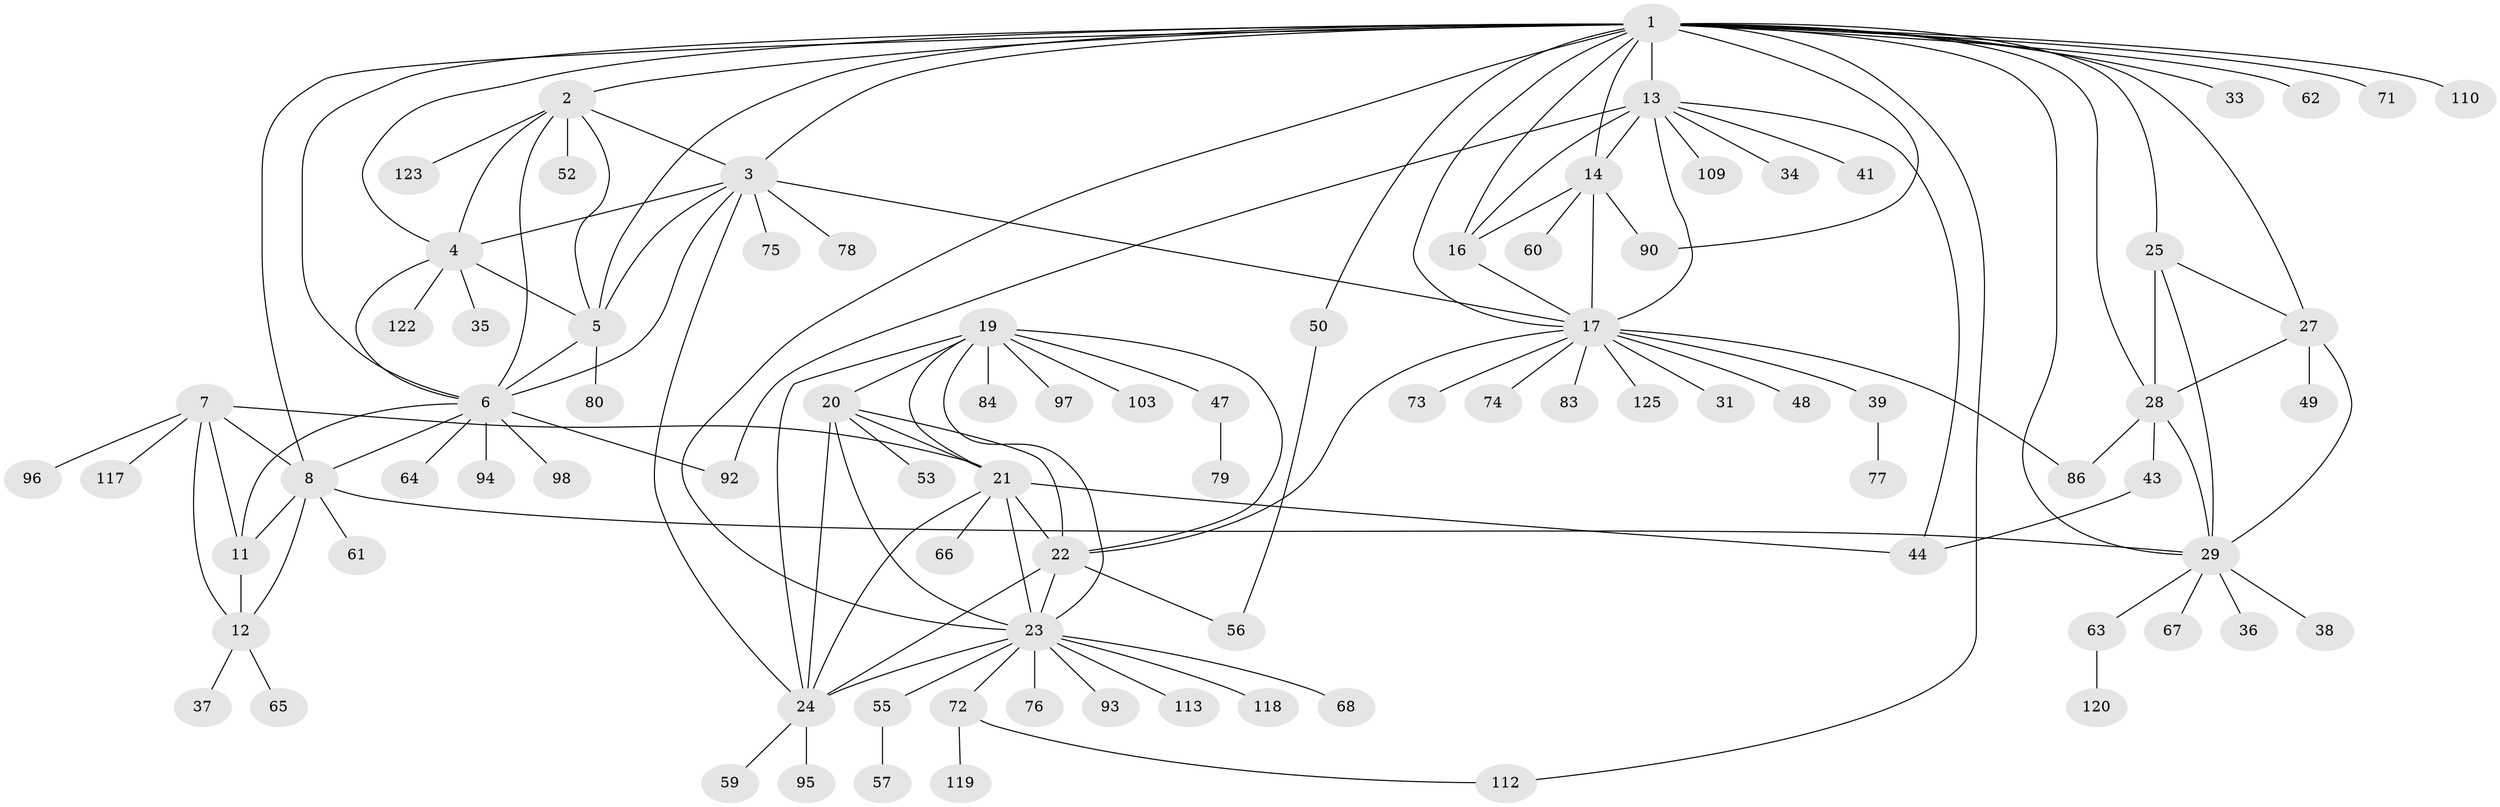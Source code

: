 // original degree distribution, {8: 0.064, 7: 0.056, 10: 0.024, 6: 0.04, 11: 0.008, 5: 0.016, 15: 0.008, 9: 0.008, 14: 0.008, 13: 0.008, 2: 0.144, 3: 0.08, 1: 0.536}
// Generated by graph-tools (version 1.1) at 2025/19/03/04/25 18:19:32]
// undirected, 87 vertices, 135 edges
graph export_dot {
graph [start="1"]
  node [color=gray90,style=filled];
  1 [super="+15"];
  2;
  3 [super="+40+100"];
  4;
  5;
  6;
  7 [super="+51+108+10"];
  8 [super="+9"];
  11;
  12 [super="+32+89"];
  13 [super="+18"];
  14;
  16;
  17 [super="+87"];
  19 [super="+54"];
  20 [super="+88"];
  21;
  22;
  23 [super="+85"];
  24;
  25;
  27;
  28 [super="+81"];
  29 [super="+30+45+111"];
  31 [super="+46"];
  33;
  34 [super="+82+121"];
  35;
  36;
  37 [super="+70+42"];
  38;
  39;
  41;
  43;
  44 [super="+105"];
  47 [super="+58"];
  48;
  49;
  50;
  52;
  53;
  55;
  56 [super="+124"];
  57;
  59;
  60;
  61 [super="+104"];
  62;
  63;
  64;
  65;
  66 [super="+99"];
  67 [super="+91"];
  68;
  71;
  72;
  73;
  74;
  75 [super="+116"];
  76;
  77;
  78;
  79;
  80;
  83;
  84;
  86 [super="+102"];
  90;
  92;
  93;
  94;
  95;
  96;
  97;
  98;
  103;
  109;
  110;
  112 [super="+114"];
  113;
  117;
  118;
  119;
  120;
  122;
  123;
  125;
  1 -- 2;
  1 -- 3 [weight=2];
  1 -- 4;
  1 -- 5;
  1 -- 6;
  1 -- 33;
  1 -- 50;
  1 -- 71;
  1 -- 8;
  1 -- 13 [weight=2];
  1 -- 14;
  1 -- 16;
  1 -- 17;
  1 -- 23;
  1 -- 25;
  1 -- 90;
  1 -- 27;
  1 -- 28;
  1 -- 29 [weight=2];
  1 -- 110;
  1 -- 112;
  1 -- 62;
  2 -- 3;
  2 -- 4;
  2 -- 5;
  2 -- 6;
  2 -- 52;
  2 -- 123;
  3 -- 4;
  3 -- 5;
  3 -- 6;
  3 -- 24;
  3 -- 75;
  3 -- 78;
  3 -- 17;
  4 -- 5;
  4 -- 6;
  4 -- 35;
  4 -- 122;
  5 -- 6;
  5 -- 80;
  6 -- 11;
  6 -- 64;
  6 -- 92;
  6 -- 94;
  6 -- 98;
  6 -- 8;
  7 -- 8 [weight=4];
  7 -- 11 [weight=2];
  7 -- 12 [weight=2];
  7 -- 21;
  7 -- 96;
  7 -- 117;
  8 -- 11 [weight=2];
  8 -- 12 [weight=2];
  8 -- 61;
  8 -- 29;
  11 -- 12;
  12 -- 65;
  12 -- 37;
  13 -- 14 [weight=2];
  13 -- 16 [weight=2];
  13 -- 17 [weight=2];
  13 -- 92;
  13 -- 34;
  13 -- 41;
  13 -- 44;
  13 -- 109;
  14 -- 16;
  14 -- 17;
  14 -- 60;
  14 -- 90;
  16 -- 17;
  17 -- 22;
  17 -- 31;
  17 -- 39;
  17 -- 48;
  17 -- 73;
  17 -- 74;
  17 -- 83;
  17 -- 86;
  17 -- 125;
  19 -- 20;
  19 -- 21;
  19 -- 22;
  19 -- 23;
  19 -- 24;
  19 -- 47;
  19 -- 84;
  19 -- 97;
  19 -- 103;
  20 -- 21;
  20 -- 22;
  20 -- 23;
  20 -- 24;
  20 -- 53;
  21 -- 22;
  21 -- 23;
  21 -- 24;
  21 -- 44;
  21 -- 66;
  22 -- 23;
  22 -- 24;
  22 -- 56;
  23 -- 24;
  23 -- 55;
  23 -- 68;
  23 -- 72;
  23 -- 76;
  23 -- 93;
  23 -- 113;
  23 -- 118;
  24 -- 59;
  24 -- 95;
  25 -- 27;
  25 -- 28;
  25 -- 29 [weight=2];
  27 -- 28;
  27 -- 29 [weight=2];
  27 -- 49;
  28 -- 29 [weight=2];
  28 -- 43;
  28 -- 86;
  29 -- 63;
  29 -- 67;
  29 -- 36;
  29 -- 38;
  39 -- 77;
  43 -- 44;
  47 -- 79;
  50 -- 56;
  55 -- 57;
  63 -- 120;
  72 -- 112;
  72 -- 119;
}
